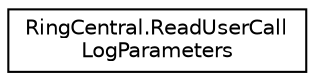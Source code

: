 digraph "Graphical Class Hierarchy"
{
 // LATEX_PDF_SIZE
  edge [fontname="Helvetica",fontsize="10",labelfontname="Helvetica",labelfontsize="10"];
  node [fontname="Helvetica",fontsize="10",shape=record];
  rankdir="LR";
  Node0 [label="RingCentral.ReadUserCall\lLogParameters",height=0.2,width=0.4,color="black", fillcolor="white", style="filled",URL="$classRingCentral_1_1ReadUserCallLogParameters.html",tooltip="Query parameters for operation readUserCallLog"];
}
